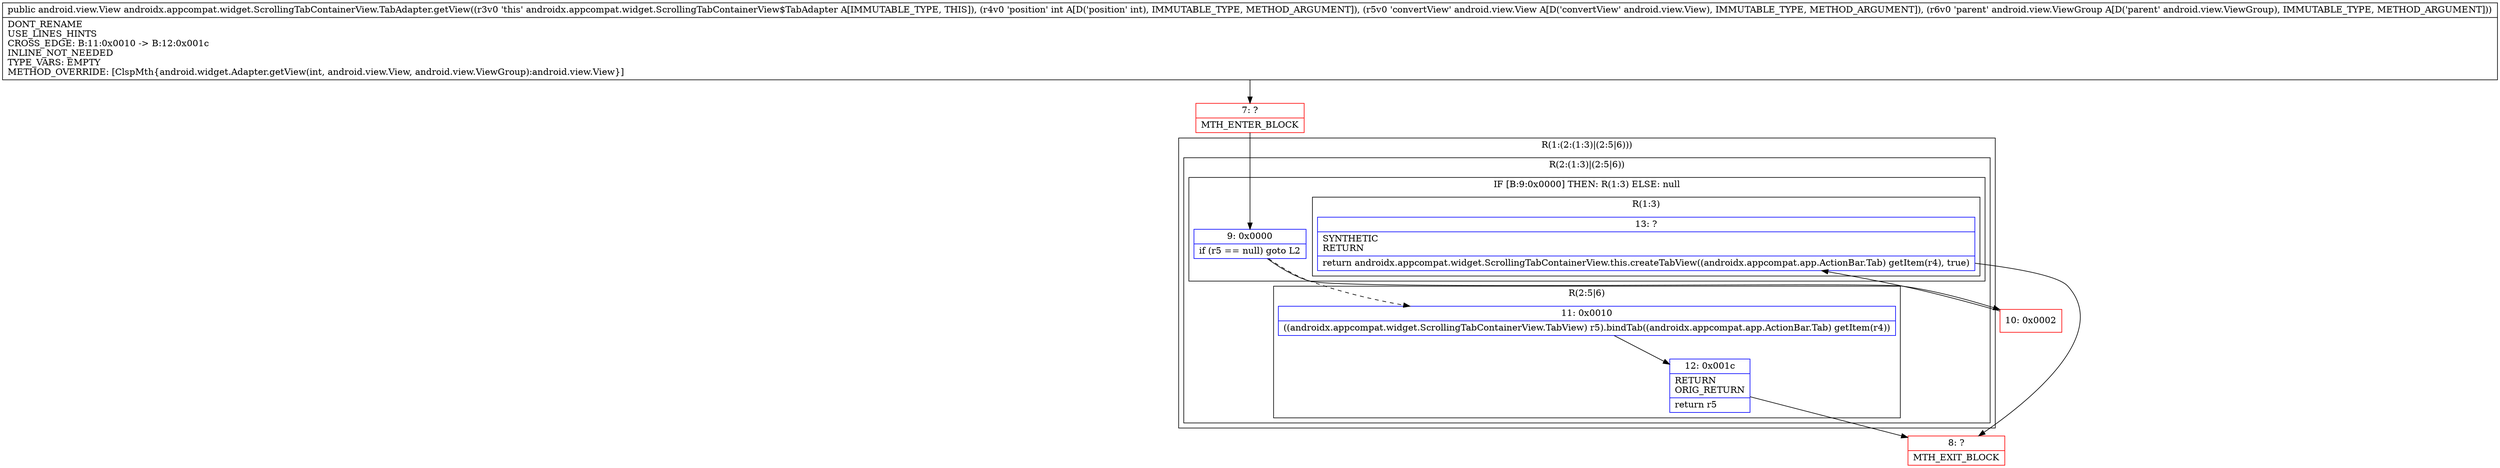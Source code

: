 digraph "CFG forandroidx.appcompat.widget.ScrollingTabContainerView.TabAdapter.getView(ILandroid\/view\/View;Landroid\/view\/ViewGroup;)Landroid\/view\/View;" {
subgraph cluster_Region_61395852 {
label = "R(1:(2:(1:3)|(2:5|6)))";
node [shape=record,color=blue];
subgraph cluster_Region_430934447 {
label = "R(2:(1:3)|(2:5|6))";
node [shape=record,color=blue];
subgraph cluster_IfRegion_344181923 {
label = "IF [B:9:0x0000] THEN: R(1:3) ELSE: null";
node [shape=record,color=blue];
Node_9 [shape=record,label="{9\:\ 0x0000|if (r5 == null) goto L2\l}"];
subgraph cluster_Region_1174761471 {
label = "R(1:3)";
node [shape=record,color=blue];
Node_13 [shape=record,label="{13\:\ ?|SYNTHETIC\lRETURN\l|return androidx.appcompat.widget.ScrollingTabContainerView.this.createTabView((androidx.appcompat.app.ActionBar.Tab) getItem(r4), true)\l}"];
}
}
subgraph cluster_Region_66383872 {
label = "R(2:5|6)";
node [shape=record,color=blue];
Node_11 [shape=record,label="{11\:\ 0x0010|((androidx.appcompat.widget.ScrollingTabContainerView.TabView) r5).bindTab((androidx.appcompat.app.ActionBar.Tab) getItem(r4))\l}"];
Node_12 [shape=record,label="{12\:\ 0x001c|RETURN\lORIG_RETURN\l|return r5\l}"];
}
}
}
Node_7 [shape=record,color=red,label="{7\:\ ?|MTH_ENTER_BLOCK\l}"];
Node_10 [shape=record,color=red,label="{10\:\ 0x0002}"];
Node_8 [shape=record,color=red,label="{8\:\ ?|MTH_EXIT_BLOCK\l}"];
MethodNode[shape=record,label="{public android.view.View androidx.appcompat.widget.ScrollingTabContainerView.TabAdapter.getView((r3v0 'this' androidx.appcompat.widget.ScrollingTabContainerView$TabAdapter A[IMMUTABLE_TYPE, THIS]), (r4v0 'position' int A[D('position' int), IMMUTABLE_TYPE, METHOD_ARGUMENT]), (r5v0 'convertView' android.view.View A[D('convertView' android.view.View), IMMUTABLE_TYPE, METHOD_ARGUMENT]), (r6v0 'parent' android.view.ViewGroup A[D('parent' android.view.ViewGroup), IMMUTABLE_TYPE, METHOD_ARGUMENT]))  | DONT_RENAME\lUSE_LINES_HINTS\lCROSS_EDGE: B:11:0x0010 \-\> B:12:0x001c\lINLINE_NOT_NEEDED\lTYPE_VARS: EMPTY\lMETHOD_OVERRIDE: [ClspMth\{android.widget.Adapter.getView(int, android.view.View, android.view.ViewGroup):android.view.View\}]\l}"];
MethodNode -> Node_7;Node_9 -> Node_10;
Node_9 -> Node_11[style=dashed];
Node_13 -> Node_8;
Node_11 -> Node_12;
Node_12 -> Node_8;
Node_7 -> Node_9;
Node_10 -> Node_13;
}

